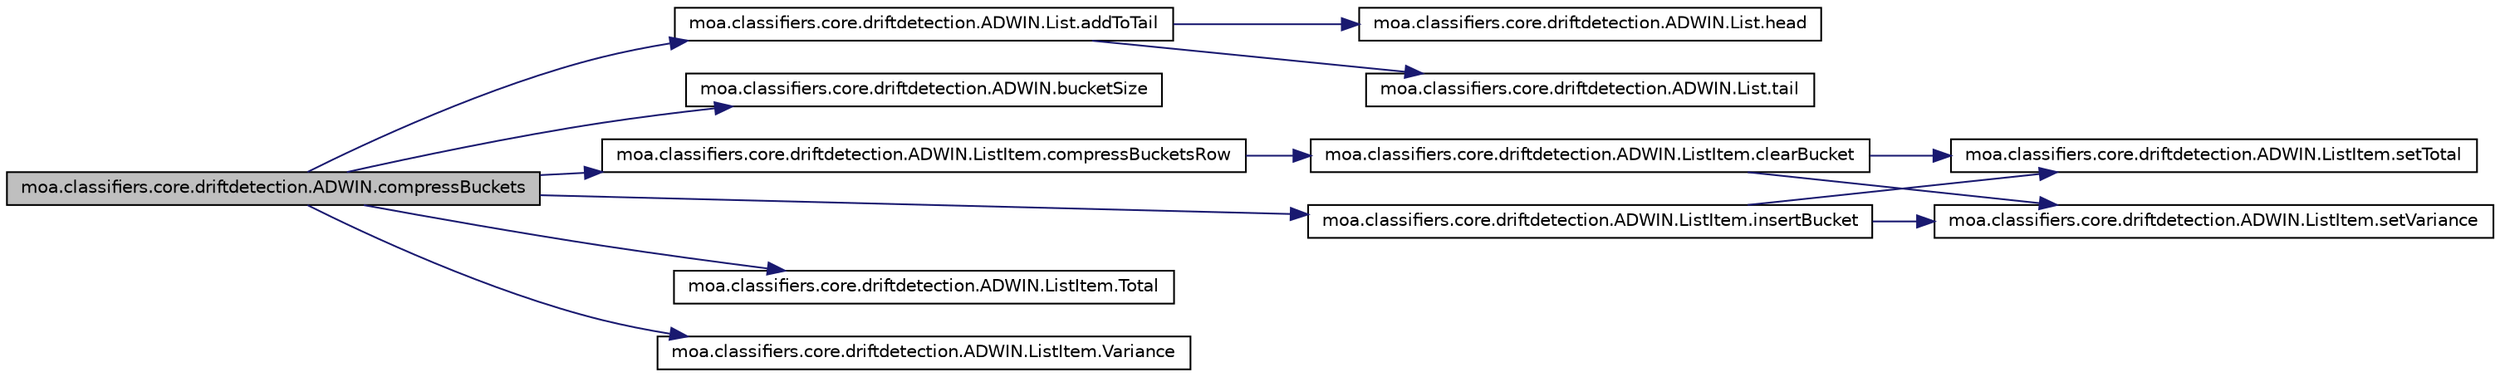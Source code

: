 digraph G
{
  edge [fontname="Helvetica",fontsize="10",labelfontname="Helvetica",labelfontsize="10"];
  node [fontname="Helvetica",fontsize="10",shape=record];
  rankdir=LR;
  Node1 [label="moa.classifiers.core.driftdetection.ADWIN.compressBuckets",height=0.2,width=0.4,color="black", fillcolor="grey75", style="filled" fontcolor="black"];
  Node1 -> Node2 [color="midnightblue",fontsize="10",style="solid",fontname="Helvetica"];
  Node2 [label="moa.classifiers.core.driftdetection.ADWIN.List.addToTail",height=0.2,width=0.4,color="black", fillcolor="white", style="filled",URL="$classmoa_1_1classifiers_1_1core_1_1driftdetection_1_1ADWIN_1_1List.html#a0e2aafc7834a6d1f038dddf03e748d2a"];
  Node2 -> Node3 [color="midnightblue",fontsize="10",style="solid",fontname="Helvetica"];
  Node3 [label="moa.classifiers.core.driftdetection.ADWIN.List.head",height=0.2,width=0.4,color="black", fillcolor="white", style="filled",URL="$classmoa_1_1classifiers_1_1core_1_1driftdetection_1_1ADWIN_1_1List.html#a6304681ed9e05d3d639ac6150eb8c635"];
  Node2 -> Node4 [color="midnightblue",fontsize="10",style="solid",fontname="Helvetica"];
  Node4 [label="moa.classifiers.core.driftdetection.ADWIN.List.tail",height=0.2,width=0.4,color="black", fillcolor="white", style="filled",URL="$classmoa_1_1classifiers_1_1core_1_1driftdetection_1_1ADWIN_1_1List.html#adffce73caf831801f86520061e92bb88"];
  Node1 -> Node5 [color="midnightblue",fontsize="10",style="solid",fontname="Helvetica"];
  Node5 [label="moa.classifiers.core.driftdetection.ADWIN.bucketSize",height=0.2,width=0.4,color="black", fillcolor="white", style="filled",URL="$classmoa_1_1classifiers_1_1core_1_1driftdetection_1_1ADWIN.html#a2f09aa0466b9cbb4a6b5f7c935abbe78"];
  Node1 -> Node6 [color="midnightblue",fontsize="10",style="solid",fontname="Helvetica"];
  Node6 [label="moa.classifiers.core.driftdetection.ADWIN.ListItem.compressBucketsRow",height=0.2,width=0.4,color="black", fillcolor="white", style="filled",URL="$classmoa_1_1classifiers_1_1core_1_1driftdetection_1_1ADWIN_1_1ListItem.html#a0cacb513b7a5810e1752b55ac9760679"];
  Node6 -> Node7 [color="midnightblue",fontsize="10",style="solid",fontname="Helvetica"];
  Node7 [label="moa.classifiers.core.driftdetection.ADWIN.ListItem.clearBucket",height=0.2,width=0.4,color="black", fillcolor="white", style="filled",URL="$classmoa_1_1classifiers_1_1core_1_1driftdetection_1_1ADWIN_1_1ListItem.html#a5e1ab164d638eadcc3302acff75ca9ae"];
  Node7 -> Node8 [color="midnightblue",fontsize="10",style="solid",fontname="Helvetica"];
  Node8 [label="moa.classifiers.core.driftdetection.ADWIN.ListItem.setTotal",height=0.2,width=0.4,color="black", fillcolor="white", style="filled",URL="$classmoa_1_1classifiers_1_1core_1_1driftdetection_1_1ADWIN_1_1ListItem.html#a0d7fd152ec3bc976a28d7883a1e2a46c"];
  Node7 -> Node9 [color="midnightblue",fontsize="10",style="solid",fontname="Helvetica"];
  Node9 [label="moa.classifiers.core.driftdetection.ADWIN.ListItem.setVariance",height=0.2,width=0.4,color="black", fillcolor="white", style="filled",URL="$classmoa_1_1classifiers_1_1core_1_1driftdetection_1_1ADWIN_1_1ListItem.html#ada63ef6c4b6b14a362f14864b225b6cc"];
  Node1 -> Node10 [color="midnightblue",fontsize="10",style="solid",fontname="Helvetica"];
  Node10 [label="moa.classifiers.core.driftdetection.ADWIN.ListItem.insertBucket",height=0.2,width=0.4,color="black", fillcolor="white", style="filled",URL="$classmoa_1_1classifiers_1_1core_1_1driftdetection_1_1ADWIN_1_1ListItem.html#aa0a1368f5f59b508d2744151445f0c3f"];
  Node10 -> Node8 [color="midnightblue",fontsize="10",style="solid",fontname="Helvetica"];
  Node10 -> Node9 [color="midnightblue",fontsize="10",style="solid",fontname="Helvetica"];
  Node1 -> Node11 [color="midnightblue",fontsize="10",style="solid",fontname="Helvetica"];
  Node11 [label="moa.classifiers.core.driftdetection.ADWIN.ListItem.Total",height=0.2,width=0.4,color="black", fillcolor="white", style="filled",URL="$classmoa_1_1classifiers_1_1core_1_1driftdetection_1_1ADWIN_1_1ListItem.html#ae4a553f0c8c6324fb3b5a01b78730826"];
  Node1 -> Node12 [color="midnightblue",fontsize="10",style="solid",fontname="Helvetica"];
  Node12 [label="moa.classifiers.core.driftdetection.ADWIN.ListItem.Variance",height=0.2,width=0.4,color="black", fillcolor="white", style="filled",URL="$classmoa_1_1classifiers_1_1core_1_1driftdetection_1_1ADWIN_1_1ListItem.html#a097a9c4cd7e774316118da0ecdbd3638"];
}
